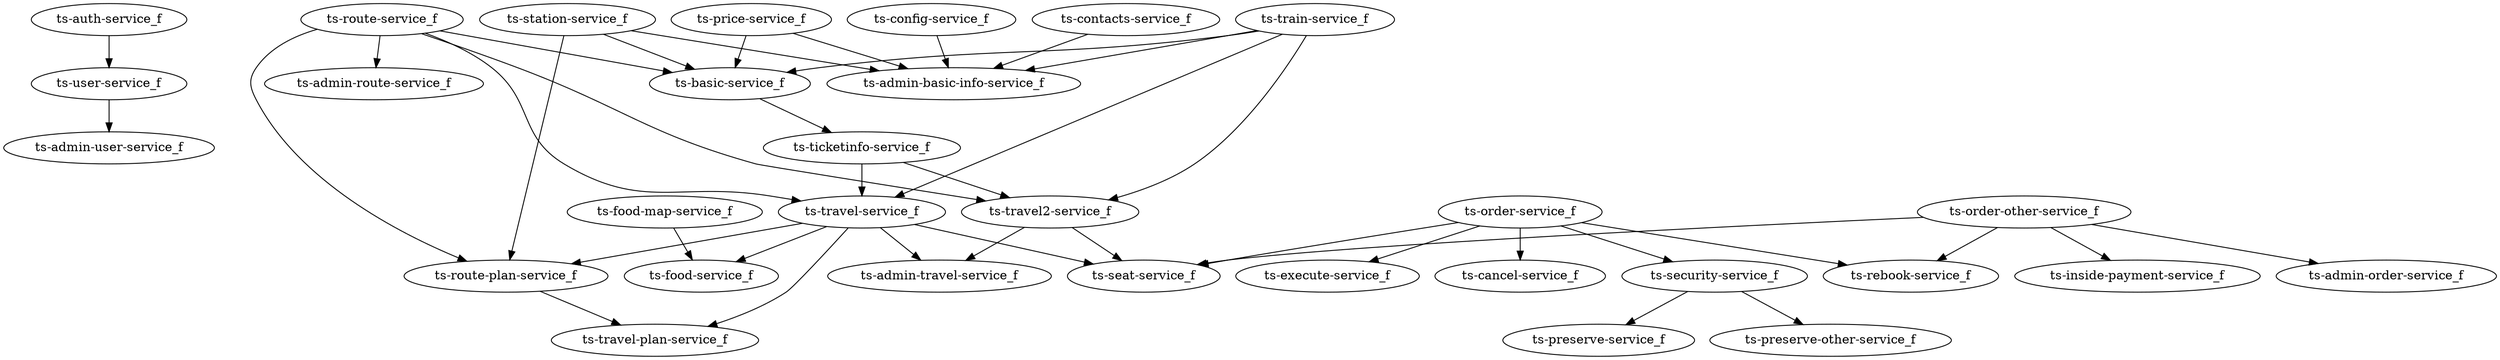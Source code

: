 digraph g {
   "ts-user-service_f" -> "ts-admin-user-service_f" [arrowtail=none, arrowhead=normal]; 
   "ts-station-service_f" -> "ts-basic-service_f" [arrowtail=none, arrowhead=normal]; 
   "ts-train-service_f" -> "ts-basic-service_f" [arrowtail=none, arrowhead=normal]; 
   "ts-route-service_f" -> "ts-basic-service_f" [arrowtail=none, arrowhead=normal]; 
   "ts-price-service_f" -> "ts-basic-service_f" [arrowtail=none, arrowhead=normal]; 
   "ts-order-service_f" -> "ts-cancel-service_f" [arrowtail=none, arrowhead=normal]; 
   "ts-route-service_f" -> "ts-travel2-service_f" [arrowtail=none, arrowhead=normal]; 
   "ts-train-service_f" -> "ts-travel2-service_f" [arrowtail=none, arrowhead=normal]; 
   "ts-ticketinfo-service_f" -> "ts-travel2-service_f" [arrowtail=none, arrowhead=normal]; 
   "ts-route-service_f" -> "ts-travel-service_f" [arrowtail=none, arrowhead=normal]; 
   "ts-train-service_f" -> "ts-travel-service_f" [arrowtail=none, arrowhead=normal]; 
   "ts-ticketinfo-service_f" -> "ts-travel-service_f" [arrowtail=none, arrowhead=normal]; 
   "ts-config-service_f" -> "ts-admin-basic-info-service_f" [arrowtail=none, arrowhead=normal]; 
   "ts-contacts-service_f" -> "ts-admin-basic-info-service_f" [arrowtail=none, arrowhead=normal]; 
   "ts-price-service_f" -> "ts-admin-basic-info-service_f" [arrowtail=none, arrowhead=normal]; 
   "ts-station-service_f" -> "ts-admin-basic-info-service_f" [arrowtail=none, arrowhead=normal]; 
   "ts-train-service_f" -> "ts-admin-basic-info-service_f" [arrowtail=none, arrowhead=normal]; 
   "ts-order-service_f" -> "ts-security-service_f" [arrowtail=none, arrowhead=normal]; 
   "ts-auth-service_f" -> "ts-user-service_f" [arrowtail=none, arrowhead=normal]; 
   "ts-order-service_f" -> "ts-execute-service_f" [arrowtail=none, arrowhead=normal]; 
   "ts-basic-service_f" -> "ts-ticketinfo-service_f" [arrowtail=none, arrowhead=normal]; 
   "ts-security-service_f" -> "ts-preserve-other-service_f" [arrowtail=none, arrowhead=normal]; 
   "ts-travel-service_f" -> "ts-admin-travel-service_f" [arrowtail=none, arrowhead=normal]; 
   "ts-travel2-service_f" -> "ts-admin-travel-service_f" [arrowtail=none, arrowhead=normal]; 
   "ts-route-service_f" -> "ts-admin-route-service_f" [arrowtail=none, arrowhead=normal]; 
   "ts-travel-service_f" -> "ts-route-plan-service_f" [arrowtail=none, arrowhead=normal]; 
   "ts-station-service_f" -> "ts-route-plan-service_f" [arrowtail=none, arrowhead=normal]; 
   "ts-route-service_f" -> "ts-route-plan-service_f" [arrowtail=none, arrowhead=normal]; 
   "ts-security-service_f" -> "ts-preserve-service_f" [arrowtail=none, arrowhead=normal]; 
   "ts-food-map-service_f" -> "ts-food-service_f" [arrowtail=none, arrowhead=normal]; 
   "ts-travel-service_f" -> "ts-food-service_f" [arrowtail=none, arrowhead=normal]; 
   "ts-route-plan-service_f" -> "ts-travel-plan-service_f" [arrowtail=none, arrowhead=normal]; 
   "ts-travel-service_f" -> "ts-travel-plan-service_f" [arrowtail=none, arrowhead=normal]; 
   "ts-order-other-service_f" -> "ts-rebook-service_f" [arrowtail=none, arrowhead=normal]; 
   "ts-order-service_f" -> "ts-rebook-service_f" [arrowtail=none, arrowhead=normal]; 
   "ts-order-other-service_f" -> "ts-admin-order-service_f" [arrowtail=none, arrowhead=normal]; 
   "ts-order-other-service_f" -> "ts-inside-payment-service_f" [arrowtail=none, arrowhead=normal]; 
   "ts-travel2-service_f" -> "ts-seat-service_f" [arrowtail=none, arrowhead=normal]; 
   "ts-order-other-service_f" -> "ts-seat-service_f" [arrowtail=none, arrowhead=normal]; 
   "ts-travel-service_f" -> "ts-seat-service_f" [arrowtail=none, arrowhead=normal]; 
   "ts-order-service_f" -> "ts-seat-service_f" [arrowtail=none, arrowhead=normal]; 
}